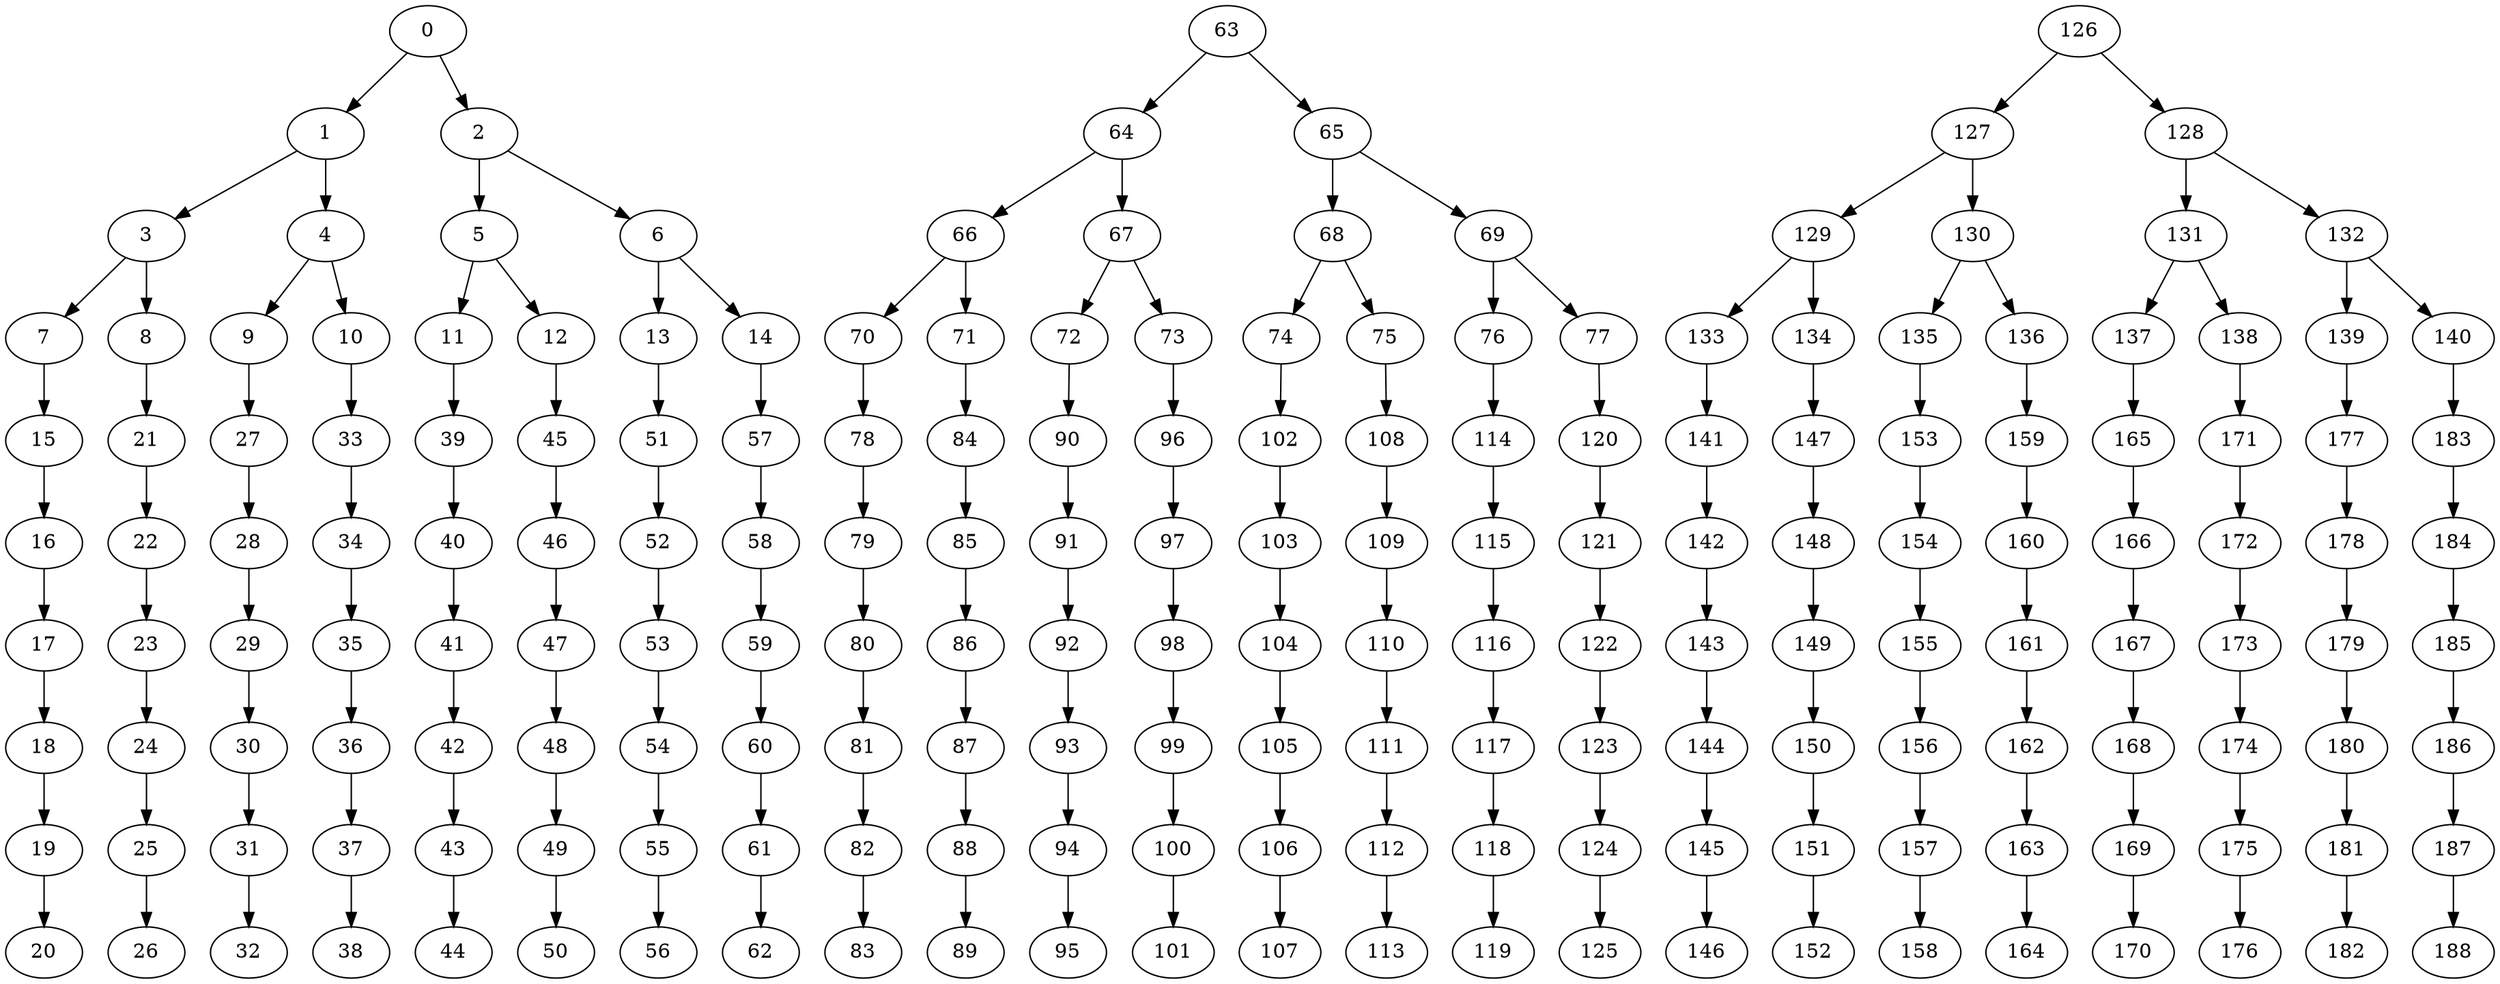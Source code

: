 strict digraph  {
0;
1;
2;
3;
4;
5;
6;
7;
8;
9;
10;
11;
12;
13;
14;
15;
16;
17;
18;
19;
20;
21;
22;
23;
24;
25;
26;
27;
28;
29;
30;
31;
32;
33;
34;
35;
36;
37;
38;
39;
40;
41;
42;
43;
44;
45;
46;
47;
48;
49;
50;
51;
52;
53;
54;
55;
56;
57;
58;
59;
60;
61;
62;
63;
64;
65;
66;
67;
68;
69;
70;
71;
72;
73;
74;
75;
76;
77;
78;
79;
80;
81;
82;
83;
84;
85;
86;
87;
88;
89;
90;
91;
92;
93;
94;
95;
96;
97;
98;
99;
100;
101;
102;
103;
104;
105;
106;
107;
108;
109;
110;
111;
112;
113;
114;
115;
116;
117;
118;
119;
120;
121;
122;
123;
124;
125;
126;
127;
128;
129;
130;
131;
132;
133;
134;
135;
136;
137;
138;
139;
140;
141;
142;
143;
144;
145;
146;
147;
148;
149;
150;
151;
152;
153;
154;
155;
156;
157;
158;
159;
160;
161;
162;
163;
164;
165;
166;
167;
168;
169;
170;
171;
172;
173;
174;
175;
176;
177;
178;
179;
180;
181;
182;
183;
184;
185;
186;
187;
188;
0 -> 1;
0 -> 2;
1 -> 3;
1 -> 4;
2 -> 5;
2 -> 6;
3 -> 7;
3 -> 8;
4 -> 9;
4 -> 10;
5 -> 11;
5 -> 12;
6 -> 13;
6 -> 14;
7 -> 15;
8 -> 21;
9 -> 27;
10 -> 33;
11 -> 39;
12 -> 45;
13 -> 51;
14 -> 57;
15 -> 16;
16 -> 17;
17 -> 18;
18 -> 19;
19 -> 20;
21 -> 22;
22 -> 23;
23 -> 24;
24 -> 25;
25 -> 26;
27 -> 28;
28 -> 29;
29 -> 30;
30 -> 31;
31 -> 32;
33 -> 34;
34 -> 35;
35 -> 36;
36 -> 37;
37 -> 38;
39 -> 40;
40 -> 41;
41 -> 42;
42 -> 43;
43 -> 44;
45 -> 46;
46 -> 47;
47 -> 48;
48 -> 49;
49 -> 50;
51 -> 52;
52 -> 53;
53 -> 54;
54 -> 55;
55 -> 56;
57 -> 58;
58 -> 59;
59 -> 60;
60 -> 61;
61 -> 62;
63 -> 64;
63 -> 65;
64 -> 66;
64 -> 67;
65 -> 68;
65 -> 69;
66 -> 70;
66 -> 71;
67 -> 72;
67 -> 73;
68 -> 74;
68 -> 75;
69 -> 76;
69 -> 77;
70 -> 78;
71 -> 84;
72 -> 90;
73 -> 96;
74 -> 102;
75 -> 108;
76 -> 114;
77 -> 120;
78 -> 79;
79 -> 80;
80 -> 81;
81 -> 82;
82 -> 83;
84 -> 85;
85 -> 86;
86 -> 87;
87 -> 88;
88 -> 89;
90 -> 91;
91 -> 92;
92 -> 93;
93 -> 94;
94 -> 95;
96 -> 97;
97 -> 98;
98 -> 99;
99 -> 100;
100 -> 101;
102 -> 103;
103 -> 104;
104 -> 105;
105 -> 106;
106 -> 107;
108 -> 109;
109 -> 110;
110 -> 111;
111 -> 112;
112 -> 113;
114 -> 115;
115 -> 116;
116 -> 117;
117 -> 118;
118 -> 119;
120 -> 121;
121 -> 122;
122 -> 123;
123 -> 124;
124 -> 125;
126 -> 127;
126 -> 128;
127 -> 129;
127 -> 130;
128 -> 131;
128 -> 132;
129 -> 133;
129 -> 134;
130 -> 135;
130 -> 136;
131 -> 137;
131 -> 138;
132 -> 139;
132 -> 140;
133 -> 141;
134 -> 147;
135 -> 153;
136 -> 159;
137 -> 165;
138 -> 171;
139 -> 177;
140 -> 183;
141 -> 142;
142 -> 143;
143 -> 144;
144 -> 145;
145 -> 146;
147 -> 148;
148 -> 149;
149 -> 150;
150 -> 151;
151 -> 152;
153 -> 154;
154 -> 155;
155 -> 156;
156 -> 157;
157 -> 158;
159 -> 160;
160 -> 161;
161 -> 162;
162 -> 163;
163 -> 164;
165 -> 166;
166 -> 167;
167 -> 168;
168 -> 169;
169 -> 170;
171 -> 172;
172 -> 173;
173 -> 174;
174 -> 175;
175 -> 176;
177 -> 178;
178 -> 179;
179 -> 180;
180 -> 181;
181 -> 182;
183 -> 184;
184 -> 185;
185 -> 186;
186 -> 187;
187 -> 188;
}
